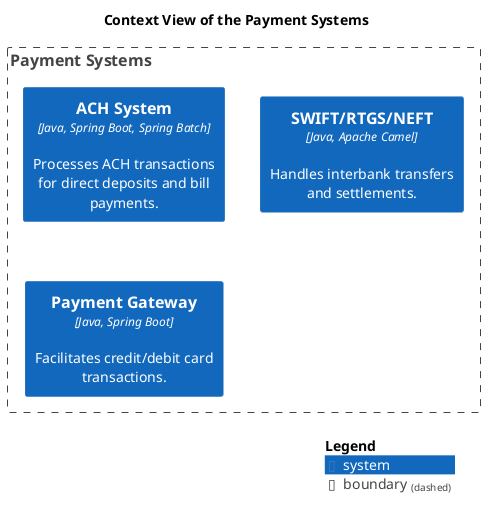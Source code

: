 @startuml context-view
!include <C4/C4_Context.puml>
!include <awslib14/AWSCommon>
!include <awslib14/AWSC4Integration>
!include <azure/AzureCommon>
!include <azure/AzureC4Integration>
!include <tupadr3/common>


LAYOUT_TOP_DOWN()




title Context View of the Payment Systems
Boundary(mybank_payment_contextBoundary, "Payment Systems") {
  System(mybank_payment_achSystem, "ACH System", $descr="Processes ACH transactions for direct deposits and bill payments.", $type="Java, Spring Boot, Spring Batch")
  System(mybank_payment_swiftRtgsNeftSystem, "SWIFT/RTGS/NEFT", $descr="Handles interbank transfers and settlements.", $type="Java, Apache Camel")
  System(mybank_payment_paymentGatewaySystem, "Payment Gateway", $descr="Facilitates credit/debit card transactions.", $type="Java, Spring Boot")
}
SHOW_LEGEND()
@enduml
